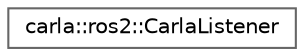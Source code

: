 digraph "类继承关系图"
{
 // INTERACTIVE_SVG=YES
 // LATEX_PDF_SIZE
  bgcolor="transparent";
  edge [fontname=Helvetica,fontsize=10,labelfontname=Helvetica,labelfontsize=10];
  node [fontname=Helvetica,fontsize=10,shape=box,height=0.2,width=0.4];
  rankdir="LR";
  Node0 [id="Node000000",label="carla::ros2::CarlaListener",height=0.2,width=0.4,color="grey40", fillcolor="white", style="filled",URL="$d9/d48/classcarla_1_1ros2_1_1CarlaListener.html",tooltip=" "];
}
